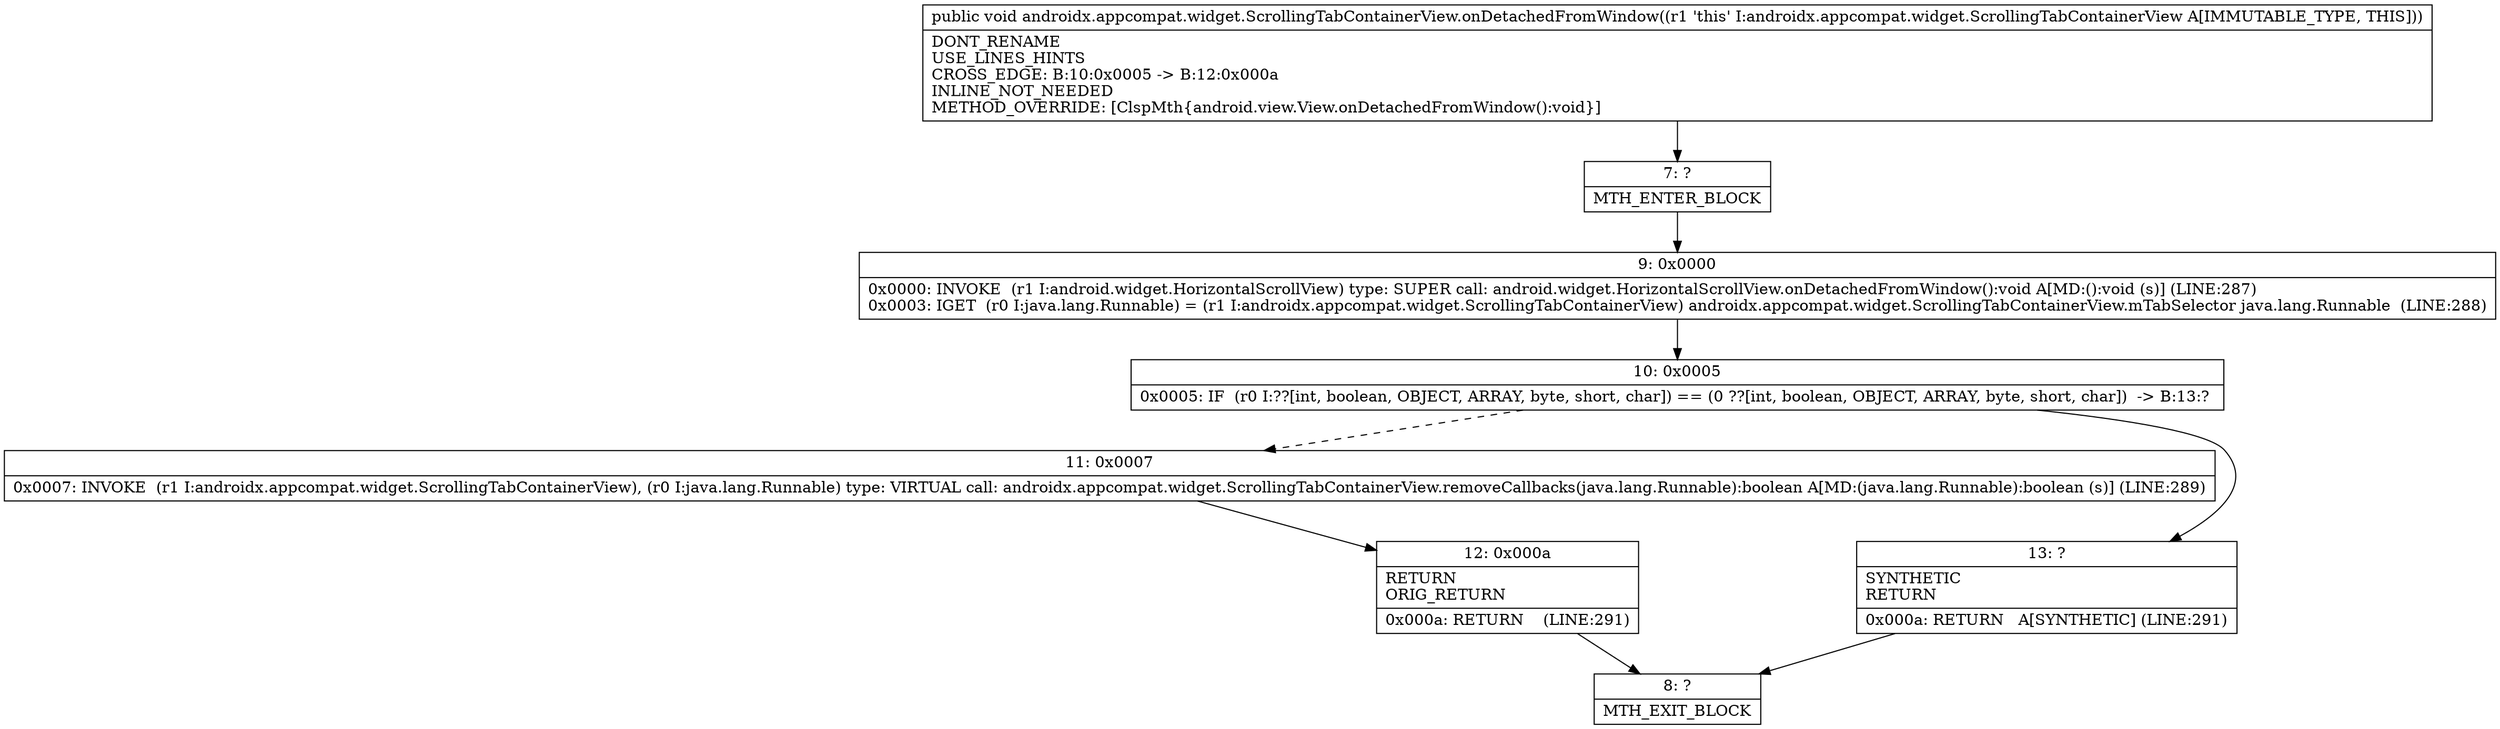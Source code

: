 digraph "CFG forandroidx.appcompat.widget.ScrollingTabContainerView.onDetachedFromWindow()V" {
Node_7 [shape=record,label="{7\:\ ?|MTH_ENTER_BLOCK\l}"];
Node_9 [shape=record,label="{9\:\ 0x0000|0x0000: INVOKE  (r1 I:android.widget.HorizontalScrollView) type: SUPER call: android.widget.HorizontalScrollView.onDetachedFromWindow():void A[MD:():void (s)] (LINE:287)\l0x0003: IGET  (r0 I:java.lang.Runnable) = (r1 I:androidx.appcompat.widget.ScrollingTabContainerView) androidx.appcompat.widget.ScrollingTabContainerView.mTabSelector java.lang.Runnable  (LINE:288)\l}"];
Node_10 [shape=record,label="{10\:\ 0x0005|0x0005: IF  (r0 I:??[int, boolean, OBJECT, ARRAY, byte, short, char]) == (0 ??[int, boolean, OBJECT, ARRAY, byte, short, char])  \-\> B:13:? \l}"];
Node_11 [shape=record,label="{11\:\ 0x0007|0x0007: INVOKE  (r1 I:androidx.appcompat.widget.ScrollingTabContainerView), (r0 I:java.lang.Runnable) type: VIRTUAL call: androidx.appcompat.widget.ScrollingTabContainerView.removeCallbacks(java.lang.Runnable):boolean A[MD:(java.lang.Runnable):boolean (s)] (LINE:289)\l}"];
Node_12 [shape=record,label="{12\:\ 0x000a|RETURN\lORIG_RETURN\l|0x000a: RETURN    (LINE:291)\l}"];
Node_8 [shape=record,label="{8\:\ ?|MTH_EXIT_BLOCK\l}"];
Node_13 [shape=record,label="{13\:\ ?|SYNTHETIC\lRETURN\l|0x000a: RETURN   A[SYNTHETIC] (LINE:291)\l}"];
MethodNode[shape=record,label="{public void androidx.appcompat.widget.ScrollingTabContainerView.onDetachedFromWindow((r1 'this' I:androidx.appcompat.widget.ScrollingTabContainerView A[IMMUTABLE_TYPE, THIS]))  | DONT_RENAME\lUSE_LINES_HINTS\lCROSS_EDGE: B:10:0x0005 \-\> B:12:0x000a\lINLINE_NOT_NEEDED\lMETHOD_OVERRIDE: [ClspMth\{android.view.View.onDetachedFromWindow():void\}]\l}"];
MethodNode -> Node_7;Node_7 -> Node_9;
Node_9 -> Node_10;
Node_10 -> Node_11[style=dashed];
Node_10 -> Node_13;
Node_11 -> Node_12;
Node_12 -> Node_8;
Node_13 -> Node_8;
}

